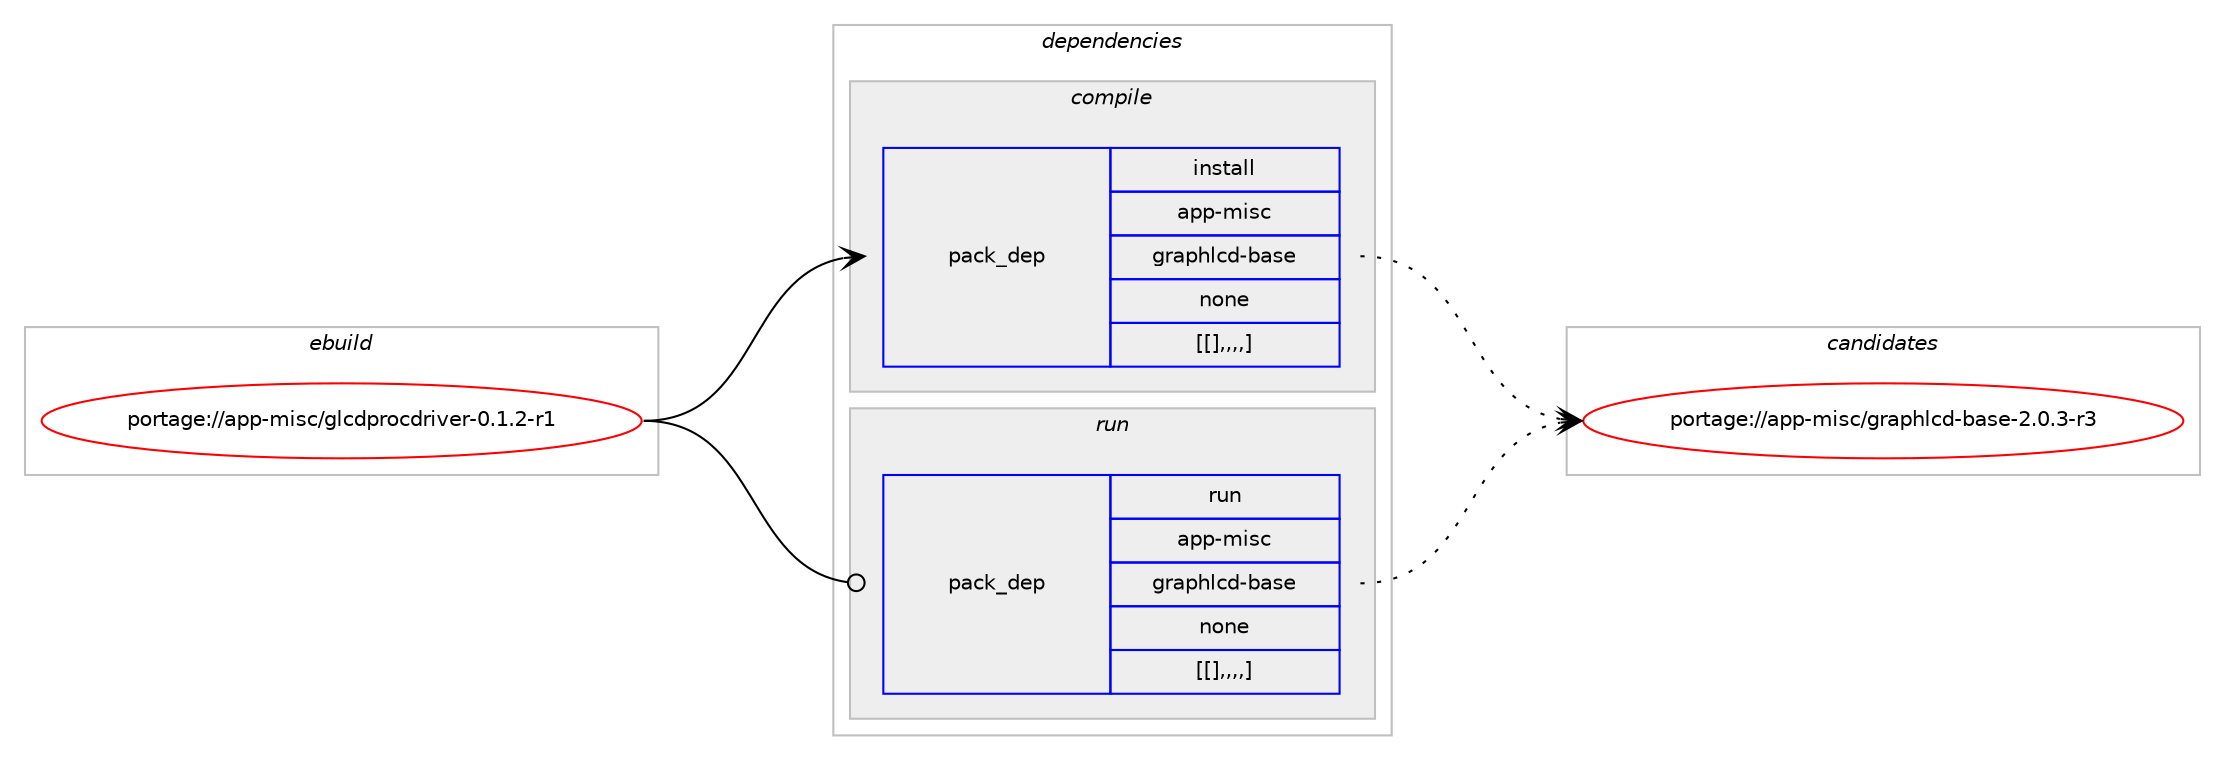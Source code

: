 digraph prolog {

# *************
# Graph options
# *************

newrank=true;
concentrate=true;
compound=true;
graph [rankdir=LR,fontname=Helvetica,fontsize=10,ranksep=1.5];#, ranksep=2.5, nodesep=0.2];
edge  [arrowhead=vee];
node  [fontname=Helvetica,fontsize=10];

# **********
# The ebuild
# **********

subgraph cluster_leftcol {
color=gray;
label=<<i>ebuild</i>>;
id [label="portage://app-misc/glcdprocdriver-0.1.2-r1", color=red, width=4, href="../app-misc/glcdprocdriver-0.1.2-r1.svg"];
}

# ****************
# The dependencies
# ****************

subgraph cluster_midcol {
color=gray;
label=<<i>dependencies</i>>;
subgraph cluster_compile {
fillcolor="#eeeeee";
style=filled;
label=<<i>compile</i>>;
subgraph pack29427 {
dependency42202 [label=<<TABLE BORDER="0" CELLBORDER="1" CELLSPACING="0" CELLPADDING="4" WIDTH="220"><TR><TD ROWSPAN="6" CELLPADDING="30">pack_dep</TD></TR><TR><TD WIDTH="110">install</TD></TR><TR><TD>app-misc</TD></TR><TR><TD>graphlcd-base</TD></TR><TR><TD>none</TD></TR><TR><TD>[[],,,,]</TD></TR></TABLE>>, shape=none, color=blue];
}
id:e -> dependency42202:w [weight=20,style="solid",arrowhead="vee"];
}
subgraph cluster_compileandrun {
fillcolor="#eeeeee";
style=filled;
label=<<i>compile and run</i>>;
}
subgraph cluster_run {
fillcolor="#eeeeee";
style=filled;
label=<<i>run</i>>;
subgraph pack29428 {
dependency42203 [label=<<TABLE BORDER="0" CELLBORDER="1" CELLSPACING="0" CELLPADDING="4" WIDTH="220"><TR><TD ROWSPAN="6" CELLPADDING="30">pack_dep</TD></TR><TR><TD WIDTH="110">run</TD></TR><TR><TD>app-misc</TD></TR><TR><TD>graphlcd-base</TD></TR><TR><TD>none</TD></TR><TR><TD>[[],,,,]</TD></TR></TABLE>>, shape=none, color=blue];
}
id:e -> dependency42203:w [weight=20,style="solid",arrowhead="odot"];
}
}

# **************
# The candidates
# **************

subgraph cluster_choices {
rank=same;
color=gray;
label=<<i>candidates</i>>;

subgraph choice29427 {
color=black;
nodesep=1;
choice9711211245109105115994710311497112104108991004598971151014550464846514511451 [label="portage://app-misc/graphlcd-base-2.0.3-r3", color=red, width=4,href="../app-misc/graphlcd-base-2.0.3-r3.svg"];
dependency42202:e -> choice9711211245109105115994710311497112104108991004598971151014550464846514511451:w [style=dotted,weight="100"];
}
subgraph choice29428 {
color=black;
nodesep=1;
choice9711211245109105115994710311497112104108991004598971151014550464846514511451 [label="portage://app-misc/graphlcd-base-2.0.3-r3", color=red, width=4,href="../app-misc/graphlcd-base-2.0.3-r3.svg"];
dependency42203:e -> choice9711211245109105115994710311497112104108991004598971151014550464846514511451:w [style=dotted,weight="100"];
}
}

}
